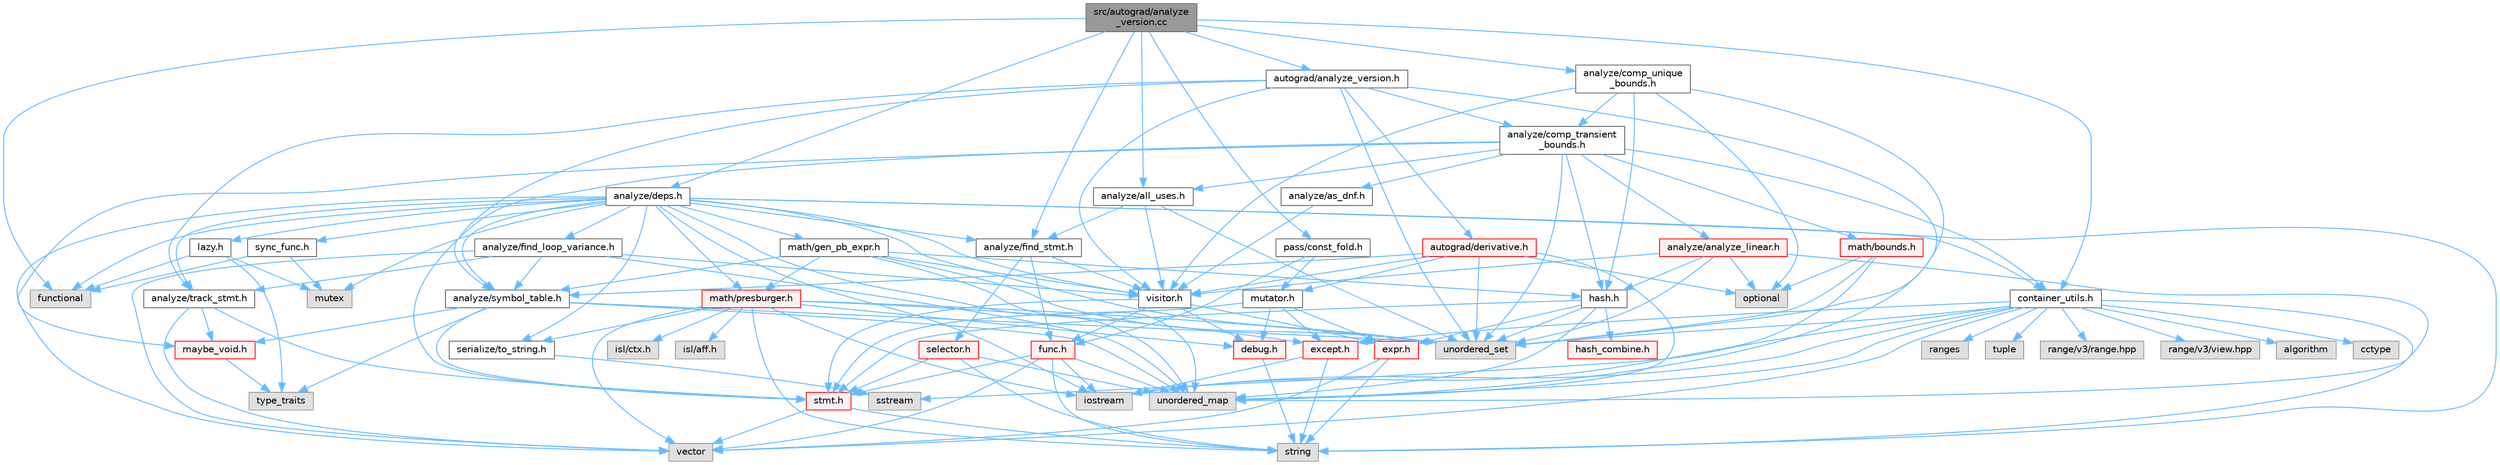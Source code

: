 digraph "src/autograd/analyze_version.cc"
{
 // LATEX_PDF_SIZE
  bgcolor="transparent";
  edge [fontname=Helvetica,fontsize=10,labelfontname=Helvetica,labelfontsize=10];
  node [fontname=Helvetica,fontsize=10,shape=box,height=0.2,width=0.4];
  Node1 [label="src/autograd/analyze\l_version.cc",height=0.2,width=0.4,color="gray40", fillcolor="grey60", style="filled", fontcolor="black",tooltip=" "];
  Node1 -> Node2 [color="steelblue1",style="solid"];
  Node2 [label="functional",height=0.2,width=0.4,color="grey60", fillcolor="#E0E0E0", style="filled",tooltip=" "];
  Node1 -> Node3 [color="steelblue1",style="solid"];
  Node3 [label="analyze/all_uses.h",height=0.2,width=0.4,color="grey40", fillcolor="white", style="filled",URL="$all__uses_8h.html",tooltip=" "];
  Node3 -> Node4 [color="steelblue1",style="solid"];
  Node4 [label="unordered_set",height=0.2,width=0.4,color="grey60", fillcolor="#E0E0E0", style="filled",tooltip=" "];
  Node3 -> Node5 [color="steelblue1",style="solid"];
  Node5 [label="analyze/find_stmt.h",height=0.2,width=0.4,color="grey40", fillcolor="white", style="filled",URL="$find__stmt_8h.html",tooltip=" "];
  Node5 -> Node6 [color="steelblue1",style="solid"];
  Node6 [label="func.h",height=0.2,width=0.4,color="red", fillcolor="#FFF0F0", style="filled",URL="$func_8h.html",tooltip=" "];
  Node6 -> Node7 [color="steelblue1",style="solid"];
  Node7 [label="iostream",height=0.2,width=0.4,color="grey60", fillcolor="#E0E0E0", style="filled",tooltip=" "];
  Node6 -> Node8 [color="steelblue1",style="solid"];
  Node8 [label="string",height=0.2,width=0.4,color="grey60", fillcolor="#E0E0E0", style="filled",tooltip=" "];
  Node6 -> Node9 [color="steelblue1",style="solid"];
  Node9 [label="unordered_map",height=0.2,width=0.4,color="grey60", fillcolor="#E0E0E0", style="filled",tooltip=" "];
  Node6 -> Node11 [color="steelblue1",style="solid"];
  Node11 [label="vector",height=0.2,width=0.4,color="grey60", fillcolor="#E0E0E0", style="filled",tooltip=" "];
  Node6 -> Node49 [color="steelblue1",style="solid"];
  Node49 [label="stmt.h",height=0.2,width=0.4,color="red", fillcolor="#FFF0F0", style="filled",URL="$stmt_8h.html",tooltip=" "];
  Node49 -> Node8 [color="steelblue1",style="solid"];
  Node49 -> Node11 [color="steelblue1",style="solid"];
  Node5 -> Node55 [color="steelblue1",style="solid"];
  Node55 [label="selector.h",height=0.2,width=0.4,color="red", fillcolor="#FFF0F0", style="filled",URL="$selector_8h.html",tooltip=" "];
  Node55 -> Node8 [color="steelblue1",style="solid"];
  Node55 -> Node9 [color="steelblue1",style="solid"];
  Node55 -> Node49 [color="steelblue1",style="solid"];
  Node5 -> Node56 [color="steelblue1",style="solid"];
  Node56 [label="visitor.h",height=0.2,width=0.4,color="grey40", fillcolor="white", style="filled",URL="$visitor_8h.html",tooltip=" "];
  Node56 -> Node57 [color="steelblue1",style="solid"];
  Node57 [label="debug.h",height=0.2,width=0.4,color="red", fillcolor="#FFF0F0", style="filled",URL="$debug_8h.html",tooltip=" "];
  Node57 -> Node8 [color="steelblue1",style="solid"];
  Node56 -> Node42 [color="steelblue1",style="solid"];
  Node42 [label="expr.h",height=0.2,width=0.4,color="red", fillcolor="#FFF0F0", style="filled",URL="$expr_8h.html",tooltip=" "];
  Node42 -> Node8 [color="steelblue1",style="solid"];
  Node42 -> Node11 [color="steelblue1",style="solid"];
  Node56 -> Node6 [color="steelblue1",style="solid"];
  Node56 -> Node49 [color="steelblue1",style="solid"];
  Node3 -> Node56 [color="steelblue1",style="solid"];
  Node1 -> Node61 [color="steelblue1",style="solid"];
  Node61 [label="analyze/comp_unique\l_bounds.h",height=0.2,width=0.4,color="grey40", fillcolor="white", style="filled",URL="$comp__unique__bounds_8h.html",tooltip=" "];
  Node61 -> Node14 [color="steelblue1",style="solid"];
  Node14 [label="optional",height=0.2,width=0.4,color="grey60", fillcolor="#E0E0E0", style="filled",tooltip=" "];
  Node61 -> Node4 [color="steelblue1",style="solid"];
  Node61 -> Node62 [color="steelblue1",style="solid"];
  Node62 [label="analyze/comp_transient\l_bounds.h",height=0.2,width=0.4,color="grey40", fillcolor="white", style="filled",URL="$comp__transient__bounds_8h.html",tooltip=" "];
  Node62 -> Node4 [color="steelblue1",style="solid"];
  Node62 -> Node3 [color="steelblue1",style="solid"];
  Node62 -> Node63 [color="steelblue1",style="solid"];
  Node63 [label="analyze/analyze_linear.h",height=0.2,width=0.4,color="red", fillcolor="#FFF0F0", style="filled",URL="$analyze__linear_8h.html",tooltip=" "];
  Node63 -> Node14 [color="steelblue1",style="solid"];
  Node63 -> Node9 [color="steelblue1",style="solid"];
  Node63 -> Node4 [color="steelblue1",style="solid"];
  Node63 -> Node64 [color="steelblue1",style="solid"];
  Node64 [label="hash.h",height=0.2,width=0.4,color="grey40", fillcolor="white", style="filled",URL="$hash_8h.html",tooltip=" "];
  Node64 -> Node9 [color="steelblue1",style="solid"];
  Node64 -> Node4 [color="steelblue1",style="solid"];
  Node64 -> Node42 [color="steelblue1",style="solid"];
  Node64 -> Node53 [color="steelblue1",style="solid"];
  Node53 [label="hash_combine.h",height=0.2,width=0.4,color="red", fillcolor="#FFF0F0", style="filled",URL="$hash__combine_8h.html",tooltip=" "];
  Node64 -> Node49 [color="steelblue1",style="solid"];
  Node63 -> Node56 [color="steelblue1",style="solid"];
  Node62 -> Node66 [color="steelblue1",style="solid"];
  Node66 [label="analyze/as_dnf.h",height=0.2,width=0.4,color="grey40", fillcolor="white", style="filled",URL="$as__dnf_8h.html",tooltip=" "];
  Node66 -> Node56 [color="steelblue1",style="solid"];
  Node62 -> Node33 [color="steelblue1",style="solid"];
  Node33 [label="container_utils.h",height=0.2,width=0.4,color="grey40", fillcolor="white", style="filled",URL="$container__utils_8h.html",tooltip=" "];
  Node33 -> Node34 [color="steelblue1",style="solid"];
  Node34 [label="algorithm",height=0.2,width=0.4,color="grey60", fillcolor="#E0E0E0", style="filled",tooltip=" "];
  Node33 -> Node35 [color="steelblue1",style="solid"];
  Node35 [label="cctype",height=0.2,width=0.4,color="grey60", fillcolor="#E0E0E0", style="filled",tooltip=" "];
  Node33 -> Node7 [color="steelblue1",style="solid"];
  Node33 -> Node36 [color="steelblue1",style="solid"];
  Node36 [label="ranges",height=0.2,width=0.4,color="grey60", fillcolor="#E0E0E0", style="filled",tooltip=" "];
  Node33 -> Node29 [color="steelblue1",style="solid"];
  Node29 [label="sstream",height=0.2,width=0.4,color="grey60", fillcolor="#E0E0E0", style="filled",tooltip=" "];
  Node33 -> Node8 [color="steelblue1",style="solid"];
  Node33 -> Node37 [color="steelblue1",style="solid"];
  Node37 [label="tuple",height=0.2,width=0.4,color="grey60", fillcolor="#E0E0E0", style="filled",tooltip=" "];
  Node33 -> Node9 [color="steelblue1",style="solid"];
  Node33 -> Node4 [color="steelblue1",style="solid"];
  Node33 -> Node11 [color="steelblue1",style="solid"];
  Node33 -> Node38 [color="steelblue1",style="solid"];
  Node38 [label="range/v3/range.hpp",height=0.2,width=0.4,color="grey60", fillcolor="#E0E0E0", style="filled",tooltip=" "];
  Node33 -> Node39 [color="steelblue1",style="solid"];
  Node39 [label="range/v3/view.hpp",height=0.2,width=0.4,color="grey60", fillcolor="#E0E0E0", style="filled",tooltip=" "];
  Node33 -> Node26 [color="steelblue1",style="solid"];
  Node26 [label="except.h",height=0.2,width=0.4,color="red", fillcolor="#FFF0F0", style="filled",URL="$except_8h.html",tooltip=" "];
  Node26 -> Node7 [color="steelblue1",style="solid"];
  Node26 -> Node8 [color="steelblue1",style="solid"];
  Node62 -> Node64 [color="steelblue1",style="solid"];
  Node62 -> Node67 [color="steelblue1",style="solid"];
  Node67 [label="math/bounds.h",height=0.2,width=0.4,color="red", fillcolor="#FFF0F0", style="filled",URL="$bounds_8h.html",tooltip=" "];
  Node67 -> Node7 [color="steelblue1",style="solid"];
  Node67 -> Node14 [color="steelblue1",style="solid"];
  Node67 -> Node4 [color="steelblue1",style="solid"];
  Node62 -> Node71 [color="steelblue1",style="solid"];
  Node71 [label="maybe_void.h",height=0.2,width=0.4,color="red", fillcolor="#FFF0F0", style="filled",URL="$maybe__void_8h.html",tooltip=" "];
  Node71 -> Node22 [color="steelblue1",style="solid"];
  Node22 [label="type_traits",height=0.2,width=0.4,color="grey60", fillcolor="#E0E0E0", style="filled",tooltip=" "];
  Node62 -> Node49 [color="steelblue1",style="solid"];
  Node61 -> Node64 [color="steelblue1",style="solid"];
  Node61 -> Node56 [color="steelblue1",style="solid"];
  Node1 -> Node72 [color="steelblue1",style="solid"];
  Node72 [label="analyze/deps.h",height=0.2,width=0.4,color="grey40", fillcolor="white", style="filled",URL="$deps_8h.html",tooltip=" "];
  Node72 -> Node2 [color="steelblue1",style="solid"];
  Node72 -> Node7 [color="steelblue1",style="solid"];
  Node72 -> Node59 [color="steelblue1",style="solid"];
  Node59 [label="mutex",height=0.2,width=0.4,color="grey60", fillcolor="#E0E0E0", style="filled",tooltip=" "];
  Node72 -> Node8 [color="steelblue1",style="solid"];
  Node72 -> Node9 [color="steelblue1",style="solid"];
  Node72 -> Node4 [color="steelblue1",style="solid"];
  Node72 -> Node11 [color="steelblue1",style="solid"];
  Node72 -> Node73 [color="steelblue1",style="solid"];
  Node73 [label="analyze/find_loop_variance.h",height=0.2,width=0.4,color="grey40", fillcolor="white", style="filled",URL="$find__loop__variance_8h.html",tooltip=" "];
  Node73 -> Node9 [color="steelblue1",style="solid"];
  Node73 -> Node11 [color="steelblue1",style="solid"];
  Node73 -> Node74 [color="steelblue1",style="solid"];
  Node74 [label="analyze/symbol_table.h",height=0.2,width=0.4,color="grey40", fillcolor="white", style="filled",URL="$symbol__table_8h.html",tooltip=" "];
  Node74 -> Node22 [color="steelblue1",style="solid"];
  Node74 -> Node9 [color="steelblue1",style="solid"];
  Node74 -> Node4 [color="steelblue1",style="solid"];
  Node74 -> Node71 [color="steelblue1",style="solid"];
  Node74 -> Node49 [color="steelblue1",style="solid"];
  Node73 -> Node75 [color="steelblue1",style="solid"];
  Node75 [label="analyze/track_stmt.h",height=0.2,width=0.4,color="grey40", fillcolor="white", style="filled",URL="$track__stmt_8h.html",tooltip=" "];
  Node75 -> Node11 [color="steelblue1",style="solid"];
  Node75 -> Node71 [color="steelblue1",style="solid"];
  Node75 -> Node49 [color="steelblue1",style="solid"];
  Node73 -> Node56 [color="steelblue1",style="solid"];
  Node72 -> Node5 [color="steelblue1",style="solid"];
  Node72 -> Node74 [color="steelblue1",style="solid"];
  Node72 -> Node75 [color="steelblue1",style="solid"];
  Node72 -> Node33 [color="steelblue1",style="solid"];
  Node72 -> Node76 [color="steelblue1",style="solid"];
  Node76 [label="lazy.h",height=0.2,width=0.4,color="grey40", fillcolor="white", style="filled",URL="$lazy_8h.html",tooltip=" "];
  Node76 -> Node2 [color="steelblue1",style="solid"];
  Node76 -> Node59 [color="steelblue1",style="solid"];
  Node76 -> Node22 [color="steelblue1",style="solid"];
  Node72 -> Node77 [color="steelblue1",style="solid"];
  Node77 [label="math/gen_pb_expr.h",height=0.2,width=0.4,color="grey40", fillcolor="white", style="filled",URL="$gen__pb__expr_8h.html",tooltip=" "];
  Node77 -> Node9 [color="steelblue1",style="solid"];
  Node77 -> Node4 [color="steelblue1",style="solid"];
  Node77 -> Node74 [color="steelblue1",style="solid"];
  Node77 -> Node64 [color="steelblue1",style="solid"];
  Node77 -> Node78 [color="steelblue1",style="solid"];
  Node78 [label="math/presburger.h",height=0.2,width=0.4,color="red", fillcolor="#FFF0F0", style="filled",URL="$presburger_8h.html",tooltip=" "];
  Node78 -> Node7 [color="steelblue1",style="solid"];
  Node78 -> Node8 [color="steelblue1",style="solid"];
  Node78 -> Node4 [color="steelblue1",style="solid"];
  Node78 -> Node11 [color="steelblue1",style="solid"];
  Node78 -> Node79 [color="steelblue1",style="solid"];
  Node79 [label="isl/aff.h",height=0.2,width=0.4,color="grey60", fillcolor="#E0E0E0", style="filled",tooltip=" "];
  Node78 -> Node80 [color="steelblue1",style="solid"];
  Node80 [label="isl/ctx.h",height=0.2,width=0.4,color="grey60", fillcolor="#E0E0E0", style="filled",tooltip=" "];
  Node78 -> Node57 [color="steelblue1",style="solid"];
  Node78 -> Node26 [color="steelblue1",style="solid"];
  Node78 -> Node28 [color="steelblue1",style="solid"];
  Node28 [label="serialize/to_string.h",height=0.2,width=0.4,color="grey40", fillcolor="white", style="filled",URL="$to__string_8h.html",tooltip=" "];
  Node28 -> Node29 [color="steelblue1",style="solid"];
  Node77 -> Node56 [color="steelblue1",style="solid"];
  Node72 -> Node78 [color="steelblue1",style="solid"];
  Node72 -> Node28 [color="steelblue1",style="solid"];
  Node72 -> Node90 [color="steelblue1",style="solid"];
  Node90 [label="sync_func.h",height=0.2,width=0.4,color="grey40", fillcolor="white", style="filled",URL="$sync__func_8h.html",tooltip=" "];
  Node90 -> Node2 [color="steelblue1",style="solid"];
  Node90 -> Node59 [color="steelblue1",style="solid"];
  Node72 -> Node56 [color="steelblue1",style="solid"];
  Node1 -> Node5 [color="steelblue1",style="solid"];
  Node1 -> Node91 [color="steelblue1",style="solid"];
  Node91 [label="autograd/analyze_version.h",height=0.2,width=0.4,color="grey40", fillcolor="white", style="filled",URL="$analyze__version_8h.html",tooltip=" "];
  Node91 -> Node9 [color="steelblue1",style="solid"];
  Node91 -> Node4 [color="steelblue1",style="solid"];
  Node91 -> Node62 [color="steelblue1",style="solid"];
  Node91 -> Node74 [color="steelblue1",style="solid"];
  Node91 -> Node75 [color="steelblue1",style="solid"];
  Node91 -> Node92 [color="steelblue1",style="solid"];
  Node92 [label="autograd/derivative.h",height=0.2,width=0.4,color="red", fillcolor="#FFF0F0", style="filled",URL="$derivative_8h.html",tooltip=" "];
  Node92 -> Node14 [color="steelblue1",style="solid"];
  Node92 -> Node9 [color="steelblue1",style="solid"];
  Node92 -> Node4 [color="steelblue1",style="solid"];
  Node92 -> Node74 [color="steelblue1",style="solid"];
  Node92 -> Node94 [color="steelblue1",style="solid"];
  Node94 [label="mutator.h",height=0.2,width=0.4,color="grey40", fillcolor="white", style="filled",URL="$mutator_8h.html",tooltip=" "];
  Node94 -> Node57 [color="steelblue1",style="solid"];
  Node94 -> Node26 [color="steelblue1",style="solid"];
  Node94 -> Node42 [color="steelblue1",style="solid"];
  Node94 -> Node49 [color="steelblue1",style="solid"];
  Node92 -> Node56 [color="steelblue1",style="solid"];
  Node91 -> Node56 [color="steelblue1",style="solid"];
  Node1 -> Node33 [color="steelblue1",style="solid"];
  Node1 -> Node95 [color="steelblue1",style="solid"];
  Node95 [label="pass/const_fold.h",height=0.2,width=0.4,color="grey40", fillcolor="white", style="filled",URL="$const__fold_8h.html",tooltip=" "];
  Node95 -> Node6 [color="steelblue1",style="solid"];
  Node95 -> Node94 [color="steelblue1",style="solid"];
}
